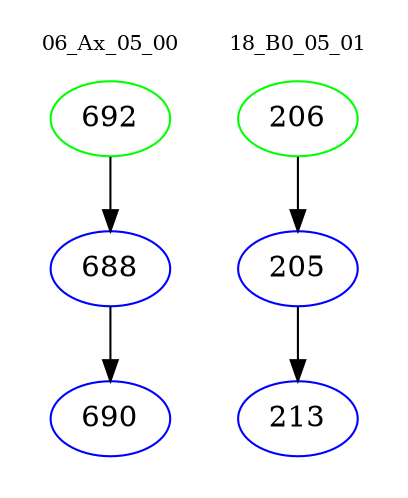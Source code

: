 digraph{
subgraph cluster_0 {
color = white
label = "06_Ax_05_00";
fontsize=10;
T0_692 [label="692", color="green"]
T0_692 -> T0_688 [color="black"]
T0_688 [label="688", color="blue"]
T0_688 -> T0_690 [color="black"]
T0_690 [label="690", color="blue"]
}
subgraph cluster_1 {
color = white
label = "18_B0_05_01";
fontsize=10;
T1_206 [label="206", color="green"]
T1_206 -> T1_205 [color="black"]
T1_205 [label="205", color="blue"]
T1_205 -> T1_213 [color="black"]
T1_213 [label="213", color="blue"]
}
}
